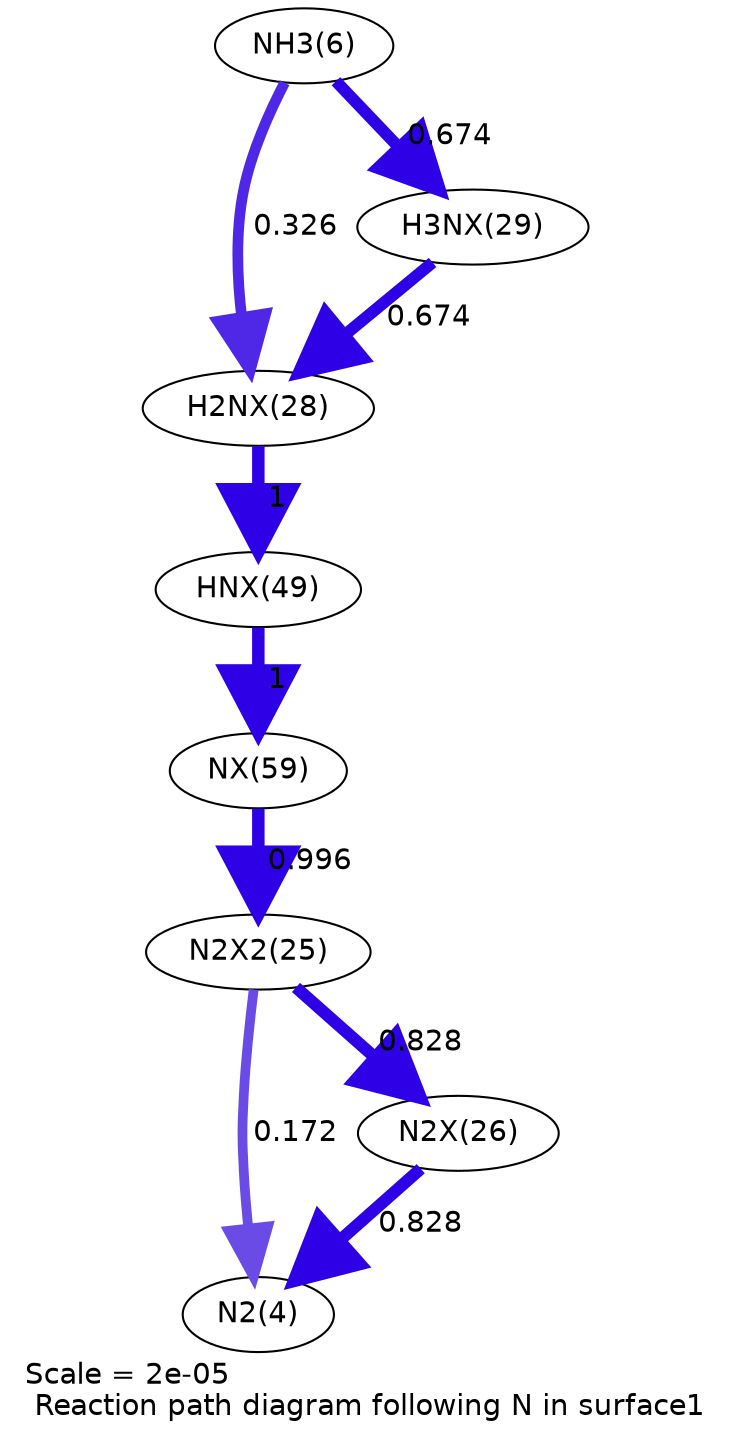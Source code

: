 digraph reaction_paths {
center=1;
s7 -> s19[fontname="Helvetica", penwidth=5.15, arrowsize=2.58, color="0.7, 0.826, 0.9"
, label=" 0.326"];
s7 -> s20[fontname="Helvetica", penwidth=5.7, arrowsize=2.85, color="0.7, 1.17, 0.9"
, label=" 0.674"];
s20 -> s19[fontname="Helvetica", penwidth=5.7, arrowsize=2.85, color="0.7, 1.17, 0.9"
, label=" 0.674"];
s19 -> s22[fontname="Helvetica", penwidth=6, arrowsize=3, color="0.7, 1.5, 0.9"
, label=" 1"];
s22 -> s23[fontname="Helvetica", penwidth=6, arrowsize=3, color="0.7, 1.5, 0.9"
, label=" 1"];
s23 -> s16[fontname="Helvetica", penwidth=6, arrowsize=3, color="0.7, 1.5, 0.9"
, label=" 0.996"];
s16 -> s5[fontname="Helvetica", penwidth=4.67, arrowsize=2.34, color="0.7, 0.672, 0.9"
, label=" 0.172"];
s17 -> s5[fontname="Helvetica", penwidth=5.86, arrowsize=2.93, color="0.7, 1.33, 0.9"
, label=" 0.828"];
s16 -> s17[fontname="Helvetica", penwidth=5.86, arrowsize=2.93, color="0.7, 1.33, 0.9"
, label=" 0.828"];
s5 [ fontname="Helvetica", label="N2(4)"];
s7 [ fontname="Helvetica", label="NH3(6)"];
s16 [ fontname="Helvetica", label="N2X2(25)"];
s17 [ fontname="Helvetica", label="N2X(26)"];
s19 [ fontname="Helvetica", label="H2NX(28)"];
s20 [ fontname="Helvetica", label="H3NX(29)"];
s22 [ fontname="Helvetica", label="HNX(49)"];
s23 [ fontname="Helvetica", label="NX(59)"];
 label = "Scale = 2e-05\l Reaction path diagram following N in surface1";
 fontname = "Helvetica";
}

